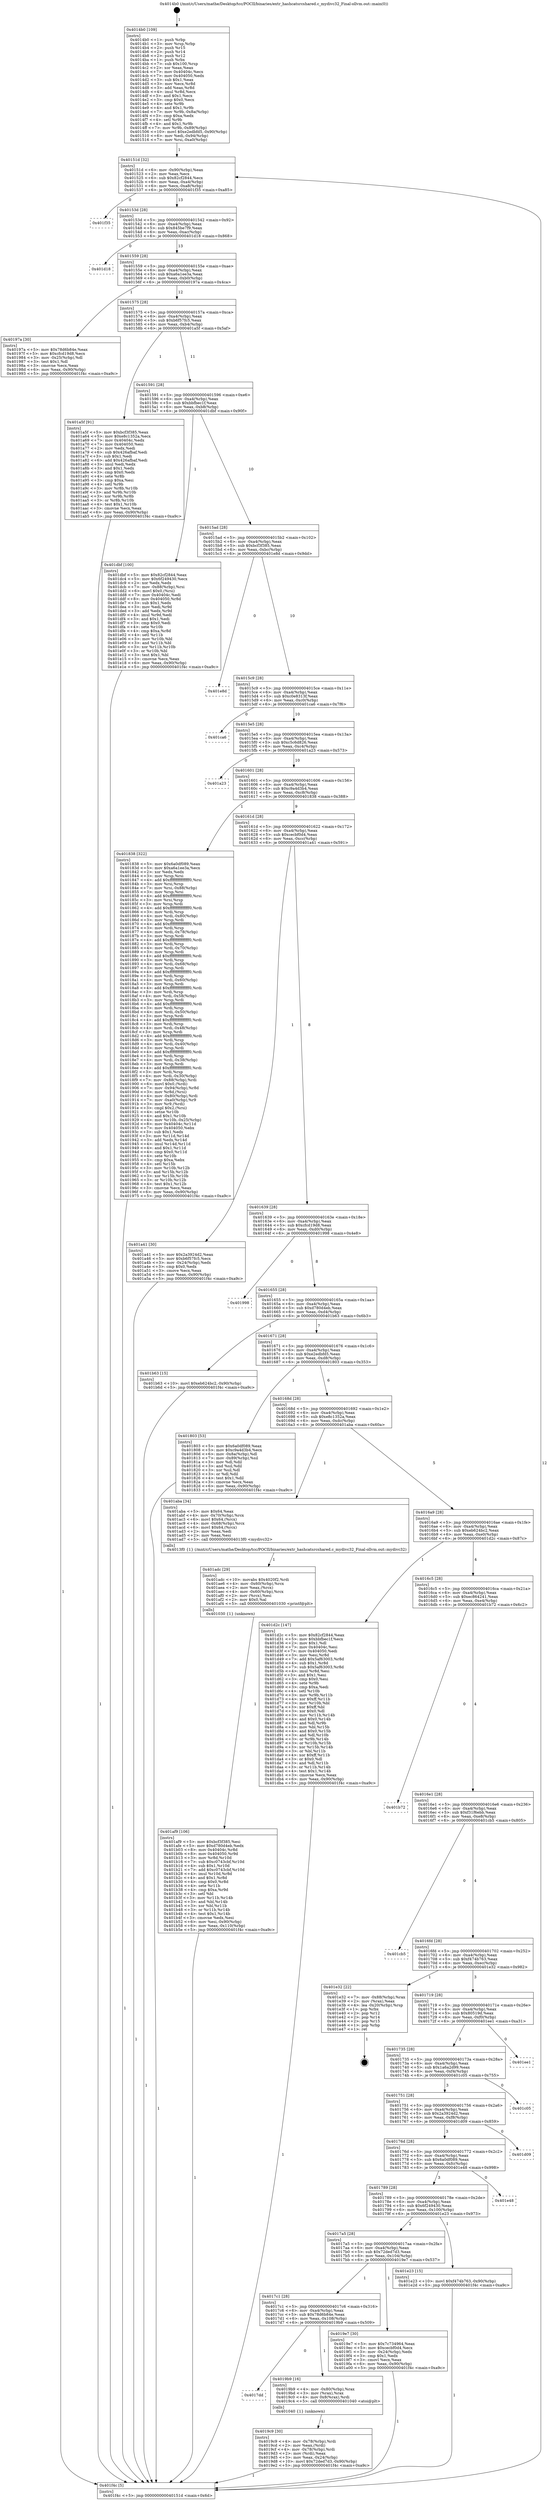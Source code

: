 digraph "0x4014b0" {
  label = "0x4014b0 (/mnt/c/Users/mathe/Desktop/tcc/POCII/binaries/extr_hashcatsrcshared.c_mydivc32_Final-ollvm.out::main(0))"
  labelloc = "t"
  node[shape=record]

  Entry [label="",width=0.3,height=0.3,shape=circle,fillcolor=black,style=filled]
  "0x40151d" [label="{
     0x40151d [32]\l
     | [instrs]\l
     &nbsp;&nbsp;0x40151d \<+6\>: mov -0x90(%rbp),%eax\l
     &nbsp;&nbsp;0x401523 \<+2\>: mov %eax,%ecx\l
     &nbsp;&nbsp;0x401525 \<+6\>: sub $0x82cf2844,%ecx\l
     &nbsp;&nbsp;0x40152b \<+6\>: mov %eax,-0xa4(%rbp)\l
     &nbsp;&nbsp;0x401531 \<+6\>: mov %ecx,-0xa8(%rbp)\l
     &nbsp;&nbsp;0x401537 \<+6\>: je 0000000000401f35 \<main+0xa85\>\l
  }"]
  "0x401f35" [label="{
     0x401f35\l
  }", style=dashed]
  "0x40153d" [label="{
     0x40153d [28]\l
     | [instrs]\l
     &nbsp;&nbsp;0x40153d \<+5\>: jmp 0000000000401542 \<main+0x92\>\l
     &nbsp;&nbsp;0x401542 \<+6\>: mov -0xa4(%rbp),%eax\l
     &nbsp;&nbsp;0x401548 \<+5\>: sub $0x845be7f9,%eax\l
     &nbsp;&nbsp;0x40154d \<+6\>: mov %eax,-0xac(%rbp)\l
     &nbsp;&nbsp;0x401553 \<+6\>: je 0000000000401d18 \<main+0x868\>\l
  }"]
  Exit [label="",width=0.3,height=0.3,shape=circle,fillcolor=black,style=filled,peripheries=2]
  "0x401d18" [label="{
     0x401d18\l
  }", style=dashed]
  "0x401559" [label="{
     0x401559 [28]\l
     | [instrs]\l
     &nbsp;&nbsp;0x401559 \<+5\>: jmp 000000000040155e \<main+0xae\>\l
     &nbsp;&nbsp;0x40155e \<+6\>: mov -0xa4(%rbp),%eax\l
     &nbsp;&nbsp;0x401564 \<+5\>: sub $0xa6a1ee3a,%eax\l
     &nbsp;&nbsp;0x401569 \<+6\>: mov %eax,-0xb0(%rbp)\l
     &nbsp;&nbsp;0x40156f \<+6\>: je 000000000040197a \<main+0x4ca\>\l
  }"]
  "0x401af9" [label="{
     0x401af9 [106]\l
     | [instrs]\l
     &nbsp;&nbsp;0x401af9 \<+5\>: mov $0xbcf3f385,%esi\l
     &nbsp;&nbsp;0x401afe \<+5\>: mov $0xd780d4eb,%edx\l
     &nbsp;&nbsp;0x401b03 \<+8\>: mov 0x40404c,%r8d\l
     &nbsp;&nbsp;0x401b0b \<+8\>: mov 0x404050,%r9d\l
     &nbsp;&nbsp;0x401b13 \<+3\>: mov %r8d,%r10d\l
     &nbsp;&nbsp;0x401b16 \<+7\>: sub $0xc0743cbf,%r10d\l
     &nbsp;&nbsp;0x401b1d \<+4\>: sub $0x1,%r10d\l
     &nbsp;&nbsp;0x401b21 \<+7\>: add $0xc0743cbf,%r10d\l
     &nbsp;&nbsp;0x401b28 \<+4\>: imul %r10d,%r8d\l
     &nbsp;&nbsp;0x401b2c \<+4\>: and $0x1,%r8d\l
     &nbsp;&nbsp;0x401b30 \<+4\>: cmp $0x0,%r8d\l
     &nbsp;&nbsp;0x401b34 \<+4\>: sete %r11b\l
     &nbsp;&nbsp;0x401b38 \<+4\>: cmp $0xa,%r9d\l
     &nbsp;&nbsp;0x401b3c \<+3\>: setl %bl\l
     &nbsp;&nbsp;0x401b3f \<+3\>: mov %r11b,%r14b\l
     &nbsp;&nbsp;0x401b42 \<+3\>: and %bl,%r14b\l
     &nbsp;&nbsp;0x401b45 \<+3\>: xor %bl,%r11b\l
     &nbsp;&nbsp;0x401b48 \<+3\>: or %r11b,%r14b\l
     &nbsp;&nbsp;0x401b4b \<+4\>: test $0x1,%r14b\l
     &nbsp;&nbsp;0x401b4f \<+3\>: cmovne %edx,%esi\l
     &nbsp;&nbsp;0x401b52 \<+6\>: mov %esi,-0x90(%rbp)\l
     &nbsp;&nbsp;0x401b58 \<+6\>: mov %eax,-0x110(%rbp)\l
     &nbsp;&nbsp;0x401b5e \<+5\>: jmp 0000000000401f4c \<main+0xa9c\>\l
  }"]
  "0x40197a" [label="{
     0x40197a [30]\l
     | [instrs]\l
     &nbsp;&nbsp;0x40197a \<+5\>: mov $0x78d6b84e,%eax\l
     &nbsp;&nbsp;0x40197f \<+5\>: mov $0xcfcd19d8,%ecx\l
     &nbsp;&nbsp;0x401984 \<+3\>: mov -0x25(%rbp),%dl\l
     &nbsp;&nbsp;0x401987 \<+3\>: test $0x1,%dl\l
     &nbsp;&nbsp;0x40198a \<+3\>: cmovne %ecx,%eax\l
     &nbsp;&nbsp;0x40198d \<+6\>: mov %eax,-0x90(%rbp)\l
     &nbsp;&nbsp;0x401993 \<+5\>: jmp 0000000000401f4c \<main+0xa9c\>\l
  }"]
  "0x401575" [label="{
     0x401575 [28]\l
     | [instrs]\l
     &nbsp;&nbsp;0x401575 \<+5\>: jmp 000000000040157a \<main+0xca\>\l
     &nbsp;&nbsp;0x40157a \<+6\>: mov -0xa4(%rbp),%eax\l
     &nbsp;&nbsp;0x401580 \<+5\>: sub $0xb6f57fc5,%eax\l
     &nbsp;&nbsp;0x401585 \<+6\>: mov %eax,-0xb4(%rbp)\l
     &nbsp;&nbsp;0x40158b \<+6\>: je 0000000000401a5f \<main+0x5af\>\l
  }"]
  "0x401adc" [label="{
     0x401adc [29]\l
     | [instrs]\l
     &nbsp;&nbsp;0x401adc \<+10\>: movabs $0x4020f2,%rdi\l
     &nbsp;&nbsp;0x401ae6 \<+4\>: mov -0x60(%rbp),%rcx\l
     &nbsp;&nbsp;0x401aea \<+2\>: mov %eax,(%rcx)\l
     &nbsp;&nbsp;0x401aec \<+4\>: mov -0x60(%rbp),%rcx\l
     &nbsp;&nbsp;0x401af0 \<+2\>: mov (%rcx),%esi\l
     &nbsp;&nbsp;0x401af2 \<+2\>: mov $0x0,%al\l
     &nbsp;&nbsp;0x401af4 \<+5\>: call 0000000000401030 \<printf@plt\>\l
     | [calls]\l
     &nbsp;&nbsp;0x401030 \{1\} (unknown)\l
  }"]
  "0x401a5f" [label="{
     0x401a5f [91]\l
     | [instrs]\l
     &nbsp;&nbsp;0x401a5f \<+5\>: mov $0xbcf3f385,%eax\l
     &nbsp;&nbsp;0x401a64 \<+5\>: mov $0xe8c1352a,%ecx\l
     &nbsp;&nbsp;0x401a69 \<+7\>: mov 0x40404c,%edx\l
     &nbsp;&nbsp;0x401a70 \<+7\>: mov 0x404050,%esi\l
     &nbsp;&nbsp;0x401a77 \<+2\>: mov %edx,%edi\l
     &nbsp;&nbsp;0x401a79 \<+6\>: sub $0x426afbaf,%edi\l
     &nbsp;&nbsp;0x401a7f \<+3\>: sub $0x1,%edi\l
     &nbsp;&nbsp;0x401a82 \<+6\>: add $0x426afbaf,%edi\l
     &nbsp;&nbsp;0x401a88 \<+3\>: imul %edi,%edx\l
     &nbsp;&nbsp;0x401a8b \<+3\>: and $0x1,%edx\l
     &nbsp;&nbsp;0x401a8e \<+3\>: cmp $0x0,%edx\l
     &nbsp;&nbsp;0x401a91 \<+4\>: sete %r8b\l
     &nbsp;&nbsp;0x401a95 \<+3\>: cmp $0xa,%esi\l
     &nbsp;&nbsp;0x401a98 \<+4\>: setl %r9b\l
     &nbsp;&nbsp;0x401a9c \<+3\>: mov %r8b,%r10b\l
     &nbsp;&nbsp;0x401a9f \<+3\>: and %r9b,%r10b\l
     &nbsp;&nbsp;0x401aa2 \<+3\>: xor %r9b,%r8b\l
     &nbsp;&nbsp;0x401aa5 \<+3\>: or %r8b,%r10b\l
     &nbsp;&nbsp;0x401aa8 \<+4\>: test $0x1,%r10b\l
     &nbsp;&nbsp;0x401aac \<+3\>: cmovne %ecx,%eax\l
     &nbsp;&nbsp;0x401aaf \<+6\>: mov %eax,-0x90(%rbp)\l
     &nbsp;&nbsp;0x401ab5 \<+5\>: jmp 0000000000401f4c \<main+0xa9c\>\l
  }"]
  "0x401591" [label="{
     0x401591 [28]\l
     | [instrs]\l
     &nbsp;&nbsp;0x401591 \<+5\>: jmp 0000000000401596 \<main+0xe6\>\l
     &nbsp;&nbsp;0x401596 \<+6\>: mov -0xa4(%rbp),%eax\l
     &nbsp;&nbsp;0x40159c \<+5\>: sub $0xbbfbec1f,%eax\l
     &nbsp;&nbsp;0x4015a1 \<+6\>: mov %eax,-0xb8(%rbp)\l
     &nbsp;&nbsp;0x4015a7 \<+6\>: je 0000000000401dbf \<main+0x90f\>\l
  }"]
  "0x4019c9" [label="{
     0x4019c9 [30]\l
     | [instrs]\l
     &nbsp;&nbsp;0x4019c9 \<+4\>: mov -0x78(%rbp),%rdi\l
     &nbsp;&nbsp;0x4019cd \<+2\>: mov %eax,(%rdi)\l
     &nbsp;&nbsp;0x4019cf \<+4\>: mov -0x78(%rbp),%rdi\l
     &nbsp;&nbsp;0x4019d3 \<+2\>: mov (%rdi),%eax\l
     &nbsp;&nbsp;0x4019d5 \<+3\>: mov %eax,-0x24(%rbp)\l
     &nbsp;&nbsp;0x4019d8 \<+10\>: movl $0x72ded7d3,-0x90(%rbp)\l
     &nbsp;&nbsp;0x4019e2 \<+5\>: jmp 0000000000401f4c \<main+0xa9c\>\l
  }"]
  "0x401dbf" [label="{
     0x401dbf [100]\l
     | [instrs]\l
     &nbsp;&nbsp;0x401dbf \<+5\>: mov $0x82cf2844,%eax\l
     &nbsp;&nbsp;0x401dc4 \<+5\>: mov $0x6f249430,%ecx\l
     &nbsp;&nbsp;0x401dc9 \<+2\>: xor %edx,%edx\l
     &nbsp;&nbsp;0x401dcb \<+7\>: mov -0x88(%rbp),%rsi\l
     &nbsp;&nbsp;0x401dd2 \<+6\>: movl $0x0,(%rsi)\l
     &nbsp;&nbsp;0x401dd8 \<+7\>: mov 0x40404c,%edi\l
     &nbsp;&nbsp;0x401ddf \<+8\>: mov 0x404050,%r8d\l
     &nbsp;&nbsp;0x401de7 \<+3\>: sub $0x1,%edx\l
     &nbsp;&nbsp;0x401dea \<+3\>: mov %edi,%r9d\l
     &nbsp;&nbsp;0x401ded \<+3\>: add %edx,%r9d\l
     &nbsp;&nbsp;0x401df0 \<+4\>: imul %r9d,%edi\l
     &nbsp;&nbsp;0x401df4 \<+3\>: and $0x1,%edi\l
     &nbsp;&nbsp;0x401df7 \<+3\>: cmp $0x0,%edi\l
     &nbsp;&nbsp;0x401dfa \<+4\>: sete %r10b\l
     &nbsp;&nbsp;0x401dfe \<+4\>: cmp $0xa,%r8d\l
     &nbsp;&nbsp;0x401e02 \<+4\>: setl %r11b\l
     &nbsp;&nbsp;0x401e06 \<+3\>: mov %r10b,%bl\l
     &nbsp;&nbsp;0x401e09 \<+3\>: and %r11b,%bl\l
     &nbsp;&nbsp;0x401e0c \<+3\>: xor %r11b,%r10b\l
     &nbsp;&nbsp;0x401e0f \<+3\>: or %r10b,%bl\l
     &nbsp;&nbsp;0x401e12 \<+3\>: test $0x1,%bl\l
     &nbsp;&nbsp;0x401e15 \<+3\>: cmovne %ecx,%eax\l
     &nbsp;&nbsp;0x401e18 \<+6\>: mov %eax,-0x90(%rbp)\l
     &nbsp;&nbsp;0x401e1e \<+5\>: jmp 0000000000401f4c \<main+0xa9c\>\l
  }"]
  "0x4015ad" [label="{
     0x4015ad [28]\l
     | [instrs]\l
     &nbsp;&nbsp;0x4015ad \<+5\>: jmp 00000000004015b2 \<main+0x102\>\l
     &nbsp;&nbsp;0x4015b2 \<+6\>: mov -0xa4(%rbp),%eax\l
     &nbsp;&nbsp;0x4015b8 \<+5\>: sub $0xbcf3f385,%eax\l
     &nbsp;&nbsp;0x4015bd \<+6\>: mov %eax,-0xbc(%rbp)\l
     &nbsp;&nbsp;0x4015c3 \<+6\>: je 0000000000401e8d \<main+0x9dd\>\l
  }"]
  "0x4017dd" [label="{
     0x4017dd\l
  }", style=dashed]
  "0x401e8d" [label="{
     0x401e8d\l
  }", style=dashed]
  "0x4015c9" [label="{
     0x4015c9 [28]\l
     | [instrs]\l
     &nbsp;&nbsp;0x4015c9 \<+5\>: jmp 00000000004015ce \<main+0x11e\>\l
     &nbsp;&nbsp;0x4015ce \<+6\>: mov -0xa4(%rbp),%eax\l
     &nbsp;&nbsp;0x4015d4 \<+5\>: sub $0xc0e8313f,%eax\l
     &nbsp;&nbsp;0x4015d9 \<+6\>: mov %eax,-0xc0(%rbp)\l
     &nbsp;&nbsp;0x4015df \<+6\>: je 0000000000401ca6 \<main+0x7f6\>\l
  }"]
  "0x4019b9" [label="{
     0x4019b9 [16]\l
     | [instrs]\l
     &nbsp;&nbsp;0x4019b9 \<+4\>: mov -0x80(%rbp),%rax\l
     &nbsp;&nbsp;0x4019bd \<+3\>: mov (%rax),%rax\l
     &nbsp;&nbsp;0x4019c0 \<+4\>: mov 0x8(%rax),%rdi\l
     &nbsp;&nbsp;0x4019c4 \<+5\>: call 0000000000401040 \<atoi@plt\>\l
     | [calls]\l
     &nbsp;&nbsp;0x401040 \{1\} (unknown)\l
  }"]
  "0x401ca6" [label="{
     0x401ca6\l
  }", style=dashed]
  "0x4015e5" [label="{
     0x4015e5 [28]\l
     | [instrs]\l
     &nbsp;&nbsp;0x4015e5 \<+5\>: jmp 00000000004015ea \<main+0x13a\>\l
     &nbsp;&nbsp;0x4015ea \<+6\>: mov -0xa4(%rbp),%eax\l
     &nbsp;&nbsp;0x4015f0 \<+5\>: sub $0xc5c6d826,%eax\l
     &nbsp;&nbsp;0x4015f5 \<+6\>: mov %eax,-0xc4(%rbp)\l
     &nbsp;&nbsp;0x4015fb \<+6\>: je 0000000000401a23 \<main+0x573\>\l
  }"]
  "0x4017c1" [label="{
     0x4017c1 [28]\l
     | [instrs]\l
     &nbsp;&nbsp;0x4017c1 \<+5\>: jmp 00000000004017c6 \<main+0x316\>\l
     &nbsp;&nbsp;0x4017c6 \<+6\>: mov -0xa4(%rbp),%eax\l
     &nbsp;&nbsp;0x4017cc \<+5\>: sub $0x78d6b84e,%eax\l
     &nbsp;&nbsp;0x4017d1 \<+6\>: mov %eax,-0x108(%rbp)\l
     &nbsp;&nbsp;0x4017d7 \<+6\>: je 00000000004019b9 \<main+0x509\>\l
  }"]
  "0x401a23" [label="{
     0x401a23\l
  }", style=dashed]
  "0x401601" [label="{
     0x401601 [28]\l
     | [instrs]\l
     &nbsp;&nbsp;0x401601 \<+5\>: jmp 0000000000401606 \<main+0x156\>\l
     &nbsp;&nbsp;0x401606 \<+6\>: mov -0xa4(%rbp),%eax\l
     &nbsp;&nbsp;0x40160c \<+5\>: sub $0xc9a4d3b4,%eax\l
     &nbsp;&nbsp;0x401611 \<+6\>: mov %eax,-0xc8(%rbp)\l
     &nbsp;&nbsp;0x401617 \<+6\>: je 0000000000401838 \<main+0x388\>\l
  }"]
  "0x4019e7" [label="{
     0x4019e7 [30]\l
     | [instrs]\l
     &nbsp;&nbsp;0x4019e7 \<+5\>: mov $0x7c734964,%eax\l
     &nbsp;&nbsp;0x4019ec \<+5\>: mov $0xcecbf0d4,%ecx\l
     &nbsp;&nbsp;0x4019f1 \<+3\>: mov -0x24(%rbp),%edx\l
     &nbsp;&nbsp;0x4019f4 \<+3\>: cmp $0x1,%edx\l
     &nbsp;&nbsp;0x4019f7 \<+3\>: cmovl %ecx,%eax\l
     &nbsp;&nbsp;0x4019fa \<+6\>: mov %eax,-0x90(%rbp)\l
     &nbsp;&nbsp;0x401a00 \<+5\>: jmp 0000000000401f4c \<main+0xa9c\>\l
  }"]
  "0x401838" [label="{
     0x401838 [322]\l
     | [instrs]\l
     &nbsp;&nbsp;0x401838 \<+5\>: mov $0x6a0df089,%eax\l
     &nbsp;&nbsp;0x40183d \<+5\>: mov $0xa6a1ee3a,%ecx\l
     &nbsp;&nbsp;0x401842 \<+2\>: xor %edx,%edx\l
     &nbsp;&nbsp;0x401844 \<+3\>: mov %rsp,%rsi\l
     &nbsp;&nbsp;0x401847 \<+4\>: add $0xfffffffffffffff0,%rsi\l
     &nbsp;&nbsp;0x40184b \<+3\>: mov %rsi,%rsp\l
     &nbsp;&nbsp;0x40184e \<+7\>: mov %rsi,-0x88(%rbp)\l
     &nbsp;&nbsp;0x401855 \<+3\>: mov %rsp,%rsi\l
     &nbsp;&nbsp;0x401858 \<+4\>: add $0xfffffffffffffff0,%rsi\l
     &nbsp;&nbsp;0x40185c \<+3\>: mov %rsi,%rsp\l
     &nbsp;&nbsp;0x40185f \<+3\>: mov %rsp,%rdi\l
     &nbsp;&nbsp;0x401862 \<+4\>: add $0xfffffffffffffff0,%rdi\l
     &nbsp;&nbsp;0x401866 \<+3\>: mov %rdi,%rsp\l
     &nbsp;&nbsp;0x401869 \<+4\>: mov %rdi,-0x80(%rbp)\l
     &nbsp;&nbsp;0x40186d \<+3\>: mov %rsp,%rdi\l
     &nbsp;&nbsp;0x401870 \<+4\>: add $0xfffffffffffffff0,%rdi\l
     &nbsp;&nbsp;0x401874 \<+3\>: mov %rdi,%rsp\l
     &nbsp;&nbsp;0x401877 \<+4\>: mov %rdi,-0x78(%rbp)\l
     &nbsp;&nbsp;0x40187b \<+3\>: mov %rsp,%rdi\l
     &nbsp;&nbsp;0x40187e \<+4\>: add $0xfffffffffffffff0,%rdi\l
     &nbsp;&nbsp;0x401882 \<+3\>: mov %rdi,%rsp\l
     &nbsp;&nbsp;0x401885 \<+4\>: mov %rdi,-0x70(%rbp)\l
     &nbsp;&nbsp;0x401889 \<+3\>: mov %rsp,%rdi\l
     &nbsp;&nbsp;0x40188c \<+4\>: add $0xfffffffffffffff0,%rdi\l
     &nbsp;&nbsp;0x401890 \<+3\>: mov %rdi,%rsp\l
     &nbsp;&nbsp;0x401893 \<+4\>: mov %rdi,-0x68(%rbp)\l
     &nbsp;&nbsp;0x401897 \<+3\>: mov %rsp,%rdi\l
     &nbsp;&nbsp;0x40189a \<+4\>: add $0xfffffffffffffff0,%rdi\l
     &nbsp;&nbsp;0x40189e \<+3\>: mov %rdi,%rsp\l
     &nbsp;&nbsp;0x4018a1 \<+4\>: mov %rdi,-0x60(%rbp)\l
     &nbsp;&nbsp;0x4018a5 \<+3\>: mov %rsp,%rdi\l
     &nbsp;&nbsp;0x4018a8 \<+4\>: add $0xfffffffffffffff0,%rdi\l
     &nbsp;&nbsp;0x4018ac \<+3\>: mov %rdi,%rsp\l
     &nbsp;&nbsp;0x4018af \<+4\>: mov %rdi,-0x58(%rbp)\l
     &nbsp;&nbsp;0x4018b3 \<+3\>: mov %rsp,%rdi\l
     &nbsp;&nbsp;0x4018b6 \<+4\>: add $0xfffffffffffffff0,%rdi\l
     &nbsp;&nbsp;0x4018ba \<+3\>: mov %rdi,%rsp\l
     &nbsp;&nbsp;0x4018bd \<+4\>: mov %rdi,-0x50(%rbp)\l
     &nbsp;&nbsp;0x4018c1 \<+3\>: mov %rsp,%rdi\l
     &nbsp;&nbsp;0x4018c4 \<+4\>: add $0xfffffffffffffff0,%rdi\l
     &nbsp;&nbsp;0x4018c8 \<+3\>: mov %rdi,%rsp\l
     &nbsp;&nbsp;0x4018cb \<+4\>: mov %rdi,-0x48(%rbp)\l
     &nbsp;&nbsp;0x4018cf \<+3\>: mov %rsp,%rdi\l
     &nbsp;&nbsp;0x4018d2 \<+4\>: add $0xfffffffffffffff0,%rdi\l
     &nbsp;&nbsp;0x4018d6 \<+3\>: mov %rdi,%rsp\l
     &nbsp;&nbsp;0x4018d9 \<+4\>: mov %rdi,-0x40(%rbp)\l
     &nbsp;&nbsp;0x4018dd \<+3\>: mov %rsp,%rdi\l
     &nbsp;&nbsp;0x4018e0 \<+4\>: add $0xfffffffffffffff0,%rdi\l
     &nbsp;&nbsp;0x4018e4 \<+3\>: mov %rdi,%rsp\l
     &nbsp;&nbsp;0x4018e7 \<+4\>: mov %rdi,-0x38(%rbp)\l
     &nbsp;&nbsp;0x4018eb \<+3\>: mov %rsp,%rdi\l
     &nbsp;&nbsp;0x4018ee \<+4\>: add $0xfffffffffffffff0,%rdi\l
     &nbsp;&nbsp;0x4018f2 \<+3\>: mov %rdi,%rsp\l
     &nbsp;&nbsp;0x4018f5 \<+4\>: mov %rdi,-0x30(%rbp)\l
     &nbsp;&nbsp;0x4018f9 \<+7\>: mov -0x88(%rbp),%rdi\l
     &nbsp;&nbsp;0x401900 \<+6\>: movl $0x0,(%rdi)\l
     &nbsp;&nbsp;0x401906 \<+7\>: mov -0x94(%rbp),%r8d\l
     &nbsp;&nbsp;0x40190d \<+3\>: mov %r8d,(%rsi)\l
     &nbsp;&nbsp;0x401910 \<+4\>: mov -0x80(%rbp),%rdi\l
     &nbsp;&nbsp;0x401914 \<+7\>: mov -0xa0(%rbp),%r9\l
     &nbsp;&nbsp;0x40191b \<+3\>: mov %r9,(%rdi)\l
     &nbsp;&nbsp;0x40191e \<+3\>: cmpl $0x2,(%rsi)\l
     &nbsp;&nbsp;0x401921 \<+4\>: setne %r10b\l
     &nbsp;&nbsp;0x401925 \<+4\>: and $0x1,%r10b\l
     &nbsp;&nbsp;0x401929 \<+4\>: mov %r10b,-0x25(%rbp)\l
     &nbsp;&nbsp;0x40192d \<+8\>: mov 0x40404c,%r11d\l
     &nbsp;&nbsp;0x401935 \<+7\>: mov 0x404050,%ebx\l
     &nbsp;&nbsp;0x40193c \<+3\>: sub $0x1,%edx\l
     &nbsp;&nbsp;0x40193f \<+3\>: mov %r11d,%r14d\l
     &nbsp;&nbsp;0x401942 \<+3\>: add %edx,%r14d\l
     &nbsp;&nbsp;0x401945 \<+4\>: imul %r14d,%r11d\l
     &nbsp;&nbsp;0x401949 \<+4\>: and $0x1,%r11d\l
     &nbsp;&nbsp;0x40194d \<+4\>: cmp $0x0,%r11d\l
     &nbsp;&nbsp;0x401951 \<+4\>: sete %r10b\l
     &nbsp;&nbsp;0x401955 \<+3\>: cmp $0xa,%ebx\l
     &nbsp;&nbsp;0x401958 \<+4\>: setl %r15b\l
     &nbsp;&nbsp;0x40195c \<+3\>: mov %r10b,%r12b\l
     &nbsp;&nbsp;0x40195f \<+3\>: and %r15b,%r12b\l
     &nbsp;&nbsp;0x401962 \<+3\>: xor %r15b,%r10b\l
     &nbsp;&nbsp;0x401965 \<+3\>: or %r10b,%r12b\l
     &nbsp;&nbsp;0x401968 \<+4\>: test $0x1,%r12b\l
     &nbsp;&nbsp;0x40196c \<+3\>: cmovne %ecx,%eax\l
     &nbsp;&nbsp;0x40196f \<+6\>: mov %eax,-0x90(%rbp)\l
     &nbsp;&nbsp;0x401975 \<+5\>: jmp 0000000000401f4c \<main+0xa9c\>\l
  }"]
  "0x40161d" [label="{
     0x40161d [28]\l
     | [instrs]\l
     &nbsp;&nbsp;0x40161d \<+5\>: jmp 0000000000401622 \<main+0x172\>\l
     &nbsp;&nbsp;0x401622 \<+6\>: mov -0xa4(%rbp),%eax\l
     &nbsp;&nbsp;0x401628 \<+5\>: sub $0xcecbf0d4,%eax\l
     &nbsp;&nbsp;0x40162d \<+6\>: mov %eax,-0xcc(%rbp)\l
     &nbsp;&nbsp;0x401633 \<+6\>: je 0000000000401a41 \<main+0x591\>\l
  }"]
  "0x4017a5" [label="{
     0x4017a5 [28]\l
     | [instrs]\l
     &nbsp;&nbsp;0x4017a5 \<+5\>: jmp 00000000004017aa \<main+0x2fa\>\l
     &nbsp;&nbsp;0x4017aa \<+6\>: mov -0xa4(%rbp),%eax\l
     &nbsp;&nbsp;0x4017b0 \<+5\>: sub $0x72ded7d3,%eax\l
     &nbsp;&nbsp;0x4017b5 \<+6\>: mov %eax,-0x104(%rbp)\l
     &nbsp;&nbsp;0x4017bb \<+6\>: je 00000000004019e7 \<main+0x537\>\l
  }"]
  "0x401a41" [label="{
     0x401a41 [30]\l
     | [instrs]\l
     &nbsp;&nbsp;0x401a41 \<+5\>: mov $0x2a3924d2,%eax\l
     &nbsp;&nbsp;0x401a46 \<+5\>: mov $0xb6f57fc5,%ecx\l
     &nbsp;&nbsp;0x401a4b \<+3\>: mov -0x24(%rbp),%edx\l
     &nbsp;&nbsp;0x401a4e \<+3\>: cmp $0x0,%edx\l
     &nbsp;&nbsp;0x401a51 \<+3\>: cmove %ecx,%eax\l
     &nbsp;&nbsp;0x401a54 \<+6\>: mov %eax,-0x90(%rbp)\l
     &nbsp;&nbsp;0x401a5a \<+5\>: jmp 0000000000401f4c \<main+0xa9c\>\l
  }"]
  "0x401639" [label="{
     0x401639 [28]\l
     | [instrs]\l
     &nbsp;&nbsp;0x401639 \<+5\>: jmp 000000000040163e \<main+0x18e\>\l
     &nbsp;&nbsp;0x40163e \<+6\>: mov -0xa4(%rbp),%eax\l
     &nbsp;&nbsp;0x401644 \<+5\>: sub $0xcfcd19d8,%eax\l
     &nbsp;&nbsp;0x401649 \<+6\>: mov %eax,-0xd0(%rbp)\l
     &nbsp;&nbsp;0x40164f \<+6\>: je 0000000000401998 \<main+0x4e8\>\l
  }"]
  "0x401e23" [label="{
     0x401e23 [15]\l
     | [instrs]\l
     &nbsp;&nbsp;0x401e23 \<+10\>: movl $0xf474b763,-0x90(%rbp)\l
     &nbsp;&nbsp;0x401e2d \<+5\>: jmp 0000000000401f4c \<main+0xa9c\>\l
  }"]
  "0x401998" [label="{
     0x401998\l
  }", style=dashed]
  "0x401655" [label="{
     0x401655 [28]\l
     | [instrs]\l
     &nbsp;&nbsp;0x401655 \<+5\>: jmp 000000000040165a \<main+0x1aa\>\l
     &nbsp;&nbsp;0x40165a \<+6\>: mov -0xa4(%rbp),%eax\l
     &nbsp;&nbsp;0x401660 \<+5\>: sub $0xd780d4eb,%eax\l
     &nbsp;&nbsp;0x401665 \<+6\>: mov %eax,-0xd4(%rbp)\l
     &nbsp;&nbsp;0x40166b \<+6\>: je 0000000000401b63 \<main+0x6b3\>\l
  }"]
  "0x401789" [label="{
     0x401789 [28]\l
     | [instrs]\l
     &nbsp;&nbsp;0x401789 \<+5\>: jmp 000000000040178e \<main+0x2de\>\l
     &nbsp;&nbsp;0x40178e \<+6\>: mov -0xa4(%rbp),%eax\l
     &nbsp;&nbsp;0x401794 \<+5\>: sub $0x6f249430,%eax\l
     &nbsp;&nbsp;0x401799 \<+6\>: mov %eax,-0x100(%rbp)\l
     &nbsp;&nbsp;0x40179f \<+6\>: je 0000000000401e23 \<main+0x973\>\l
  }"]
  "0x401b63" [label="{
     0x401b63 [15]\l
     | [instrs]\l
     &nbsp;&nbsp;0x401b63 \<+10\>: movl $0xeb624bc2,-0x90(%rbp)\l
     &nbsp;&nbsp;0x401b6d \<+5\>: jmp 0000000000401f4c \<main+0xa9c\>\l
  }"]
  "0x401671" [label="{
     0x401671 [28]\l
     | [instrs]\l
     &nbsp;&nbsp;0x401671 \<+5\>: jmp 0000000000401676 \<main+0x1c6\>\l
     &nbsp;&nbsp;0x401676 \<+6\>: mov -0xa4(%rbp),%eax\l
     &nbsp;&nbsp;0x40167c \<+5\>: sub $0xe2edbfd5,%eax\l
     &nbsp;&nbsp;0x401681 \<+6\>: mov %eax,-0xd8(%rbp)\l
     &nbsp;&nbsp;0x401687 \<+6\>: je 0000000000401803 \<main+0x353\>\l
  }"]
  "0x401e48" [label="{
     0x401e48\l
  }", style=dashed]
  "0x401803" [label="{
     0x401803 [53]\l
     | [instrs]\l
     &nbsp;&nbsp;0x401803 \<+5\>: mov $0x6a0df089,%eax\l
     &nbsp;&nbsp;0x401808 \<+5\>: mov $0xc9a4d3b4,%ecx\l
     &nbsp;&nbsp;0x40180d \<+6\>: mov -0x8a(%rbp),%dl\l
     &nbsp;&nbsp;0x401813 \<+7\>: mov -0x89(%rbp),%sil\l
     &nbsp;&nbsp;0x40181a \<+3\>: mov %dl,%dil\l
     &nbsp;&nbsp;0x40181d \<+3\>: and %sil,%dil\l
     &nbsp;&nbsp;0x401820 \<+3\>: xor %sil,%dl\l
     &nbsp;&nbsp;0x401823 \<+3\>: or %dl,%dil\l
     &nbsp;&nbsp;0x401826 \<+4\>: test $0x1,%dil\l
     &nbsp;&nbsp;0x40182a \<+3\>: cmovne %ecx,%eax\l
     &nbsp;&nbsp;0x40182d \<+6\>: mov %eax,-0x90(%rbp)\l
     &nbsp;&nbsp;0x401833 \<+5\>: jmp 0000000000401f4c \<main+0xa9c\>\l
  }"]
  "0x40168d" [label="{
     0x40168d [28]\l
     | [instrs]\l
     &nbsp;&nbsp;0x40168d \<+5\>: jmp 0000000000401692 \<main+0x1e2\>\l
     &nbsp;&nbsp;0x401692 \<+6\>: mov -0xa4(%rbp),%eax\l
     &nbsp;&nbsp;0x401698 \<+5\>: sub $0xe8c1352a,%eax\l
     &nbsp;&nbsp;0x40169d \<+6\>: mov %eax,-0xdc(%rbp)\l
     &nbsp;&nbsp;0x4016a3 \<+6\>: je 0000000000401aba \<main+0x60a\>\l
  }"]
  "0x401f4c" [label="{
     0x401f4c [5]\l
     | [instrs]\l
     &nbsp;&nbsp;0x401f4c \<+5\>: jmp 000000000040151d \<main+0x6d\>\l
  }"]
  "0x4014b0" [label="{
     0x4014b0 [109]\l
     | [instrs]\l
     &nbsp;&nbsp;0x4014b0 \<+1\>: push %rbp\l
     &nbsp;&nbsp;0x4014b1 \<+3\>: mov %rsp,%rbp\l
     &nbsp;&nbsp;0x4014b4 \<+2\>: push %r15\l
     &nbsp;&nbsp;0x4014b6 \<+2\>: push %r14\l
     &nbsp;&nbsp;0x4014b8 \<+2\>: push %r12\l
     &nbsp;&nbsp;0x4014ba \<+1\>: push %rbx\l
     &nbsp;&nbsp;0x4014bb \<+7\>: sub $0x100,%rsp\l
     &nbsp;&nbsp;0x4014c2 \<+2\>: xor %eax,%eax\l
     &nbsp;&nbsp;0x4014c4 \<+7\>: mov 0x40404c,%ecx\l
     &nbsp;&nbsp;0x4014cb \<+7\>: mov 0x404050,%edx\l
     &nbsp;&nbsp;0x4014d2 \<+3\>: sub $0x1,%eax\l
     &nbsp;&nbsp;0x4014d5 \<+3\>: mov %ecx,%r8d\l
     &nbsp;&nbsp;0x4014d8 \<+3\>: add %eax,%r8d\l
     &nbsp;&nbsp;0x4014db \<+4\>: imul %r8d,%ecx\l
     &nbsp;&nbsp;0x4014df \<+3\>: and $0x1,%ecx\l
     &nbsp;&nbsp;0x4014e2 \<+3\>: cmp $0x0,%ecx\l
     &nbsp;&nbsp;0x4014e5 \<+4\>: sete %r9b\l
     &nbsp;&nbsp;0x4014e9 \<+4\>: and $0x1,%r9b\l
     &nbsp;&nbsp;0x4014ed \<+7\>: mov %r9b,-0x8a(%rbp)\l
     &nbsp;&nbsp;0x4014f4 \<+3\>: cmp $0xa,%edx\l
     &nbsp;&nbsp;0x4014f7 \<+4\>: setl %r9b\l
     &nbsp;&nbsp;0x4014fb \<+4\>: and $0x1,%r9b\l
     &nbsp;&nbsp;0x4014ff \<+7\>: mov %r9b,-0x89(%rbp)\l
     &nbsp;&nbsp;0x401506 \<+10\>: movl $0xe2edbfd5,-0x90(%rbp)\l
     &nbsp;&nbsp;0x401510 \<+6\>: mov %edi,-0x94(%rbp)\l
     &nbsp;&nbsp;0x401516 \<+7\>: mov %rsi,-0xa0(%rbp)\l
  }"]
  "0x40176d" [label="{
     0x40176d [28]\l
     | [instrs]\l
     &nbsp;&nbsp;0x40176d \<+5\>: jmp 0000000000401772 \<main+0x2c2\>\l
     &nbsp;&nbsp;0x401772 \<+6\>: mov -0xa4(%rbp),%eax\l
     &nbsp;&nbsp;0x401778 \<+5\>: sub $0x6a0df089,%eax\l
     &nbsp;&nbsp;0x40177d \<+6\>: mov %eax,-0xfc(%rbp)\l
     &nbsp;&nbsp;0x401783 \<+6\>: je 0000000000401e48 \<main+0x998\>\l
  }"]
  "0x401d09" [label="{
     0x401d09\l
  }", style=dashed]
  "0x401aba" [label="{
     0x401aba [34]\l
     | [instrs]\l
     &nbsp;&nbsp;0x401aba \<+5\>: mov $0x64,%eax\l
     &nbsp;&nbsp;0x401abf \<+4\>: mov -0x70(%rbp),%rcx\l
     &nbsp;&nbsp;0x401ac3 \<+6\>: movl $0x64,(%rcx)\l
     &nbsp;&nbsp;0x401ac9 \<+4\>: mov -0x68(%rbp),%rcx\l
     &nbsp;&nbsp;0x401acd \<+6\>: movl $0x64,(%rcx)\l
     &nbsp;&nbsp;0x401ad3 \<+2\>: mov %eax,%edi\l
     &nbsp;&nbsp;0x401ad5 \<+2\>: mov %eax,%esi\l
     &nbsp;&nbsp;0x401ad7 \<+5\>: call 00000000004013f0 \<mydivc32\>\l
     | [calls]\l
     &nbsp;&nbsp;0x4013f0 \{1\} (/mnt/c/Users/mathe/Desktop/tcc/POCII/binaries/extr_hashcatsrcshared.c_mydivc32_Final-ollvm.out::mydivc32)\l
  }"]
  "0x4016a9" [label="{
     0x4016a9 [28]\l
     | [instrs]\l
     &nbsp;&nbsp;0x4016a9 \<+5\>: jmp 00000000004016ae \<main+0x1fe\>\l
     &nbsp;&nbsp;0x4016ae \<+6\>: mov -0xa4(%rbp),%eax\l
     &nbsp;&nbsp;0x4016b4 \<+5\>: sub $0xeb624bc2,%eax\l
     &nbsp;&nbsp;0x4016b9 \<+6\>: mov %eax,-0xe0(%rbp)\l
     &nbsp;&nbsp;0x4016bf \<+6\>: je 0000000000401d2c \<main+0x87c\>\l
  }"]
  "0x401751" [label="{
     0x401751 [28]\l
     | [instrs]\l
     &nbsp;&nbsp;0x401751 \<+5\>: jmp 0000000000401756 \<main+0x2a6\>\l
     &nbsp;&nbsp;0x401756 \<+6\>: mov -0xa4(%rbp),%eax\l
     &nbsp;&nbsp;0x40175c \<+5\>: sub $0x2a3924d2,%eax\l
     &nbsp;&nbsp;0x401761 \<+6\>: mov %eax,-0xf8(%rbp)\l
     &nbsp;&nbsp;0x401767 \<+6\>: je 0000000000401d09 \<main+0x859\>\l
  }"]
  "0x401d2c" [label="{
     0x401d2c [147]\l
     | [instrs]\l
     &nbsp;&nbsp;0x401d2c \<+5\>: mov $0x82cf2844,%eax\l
     &nbsp;&nbsp;0x401d31 \<+5\>: mov $0xbbfbec1f,%ecx\l
     &nbsp;&nbsp;0x401d36 \<+2\>: mov $0x1,%dl\l
     &nbsp;&nbsp;0x401d38 \<+7\>: mov 0x40404c,%esi\l
     &nbsp;&nbsp;0x401d3f \<+7\>: mov 0x404050,%edi\l
     &nbsp;&nbsp;0x401d46 \<+3\>: mov %esi,%r8d\l
     &nbsp;&nbsp;0x401d49 \<+7\>: add $0x5af63003,%r8d\l
     &nbsp;&nbsp;0x401d50 \<+4\>: sub $0x1,%r8d\l
     &nbsp;&nbsp;0x401d54 \<+7\>: sub $0x5af63003,%r8d\l
     &nbsp;&nbsp;0x401d5b \<+4\>: imul %r8d,%esi\l
     &nbsp;&nbsp;0x401d5f \<+3\>: and $0x1,%esi\l
     &nbsp;&nbsp;0x401d62 \<+3\>: cmp $0x0,%esi\l
     &nbsp;&nbsp;0x401d65 \<+4\>: sete %r9b\l
     &nbsp;&nbsp;0x401d69 \<+3\>: cmp $0xa,%edi\l
     &nbsp;&nbsp;0x401d6c \<+4\>: setl %r10b\l
     &nbsp;&nbsp;0x401d70 \<+3\>: mov %r9b,%r11b\l
     &nbsp;&nbsp;0x401d73 \<+4\>: xor $0xff,%r11b\l
     &nbsp;&nbsp;0x401d77 \<+3\>: mov %r10b,%bl\l
     &nbsp;&nbsp;0x401d7a \<+3\>: xor $0xff,%bl\l
     &nbsp;&nbsp;0x401d7d \<+3\>: xor $0x0,%dl\l
     &nbsp;&nbsp;0x401d80 \<+3\>: mov %r11b,%r14b\l
     &nbsp;&nbsp;0x401d83 \<+4\>: and $0x0,%r14b\l
     &nbsp;&nbsp;0x401d87 \<+3\>: and %dl,%r9b\l
     &nbsp;&nbsp;0x401d8a \<+3\>: mov %bl,%r15b\l
     &nbsp;&nbsp;0x401d8d \<+4\>: and $0x0,%r15b\l
     &nbsp;&nbsp;0x401d91 \<+3\>: and %dl,%r10b\l
     &nbsp;&nbsp;0x401d94 \<+3\>: or %r9b,%r14b\l
     &nbsp;&nbsp;0x401d97 \<+3\>: or %r10b,%r15b\l
     &nbsp;&nbsp;0x401d9a \<+3\>: xor %r15b,%r14b\l
     &nbsp;&nbsp;0x401d9d \<+3\>: or %bl,%r11b\l
     &nbsp;&nbsp;0x401da0 \<+4\>: xor $0xff,%r11b\l
     &nbsp;&nbsp;0x401da4 \<+3\>: or $0x0,%dl\l
     &nbsp;&nbsp;0x401da7 \<+3\>: and %dl,%r11b\l
     &nbsp;&nbsp;0x401daa \<+3\>: or %r11b,%r14b\l
     &nbsp;&nbsp;0x401dad \<+4\>: test $0x1,%r14b\l
     &nbsp;&nbsp;0x401db1 \<+3\>: cmovne %ecx,%eax\l
     &nbsp;&nbsp;0x401db4 \<+6\>: mov %eax,-0x90(%rbp)\l
     &nbsp;&nbsp;0x401dba \<+5\>: jmp 0000000000401f4c \<main+0xa9c\>\l
  }"]
  "0x4016c5" [label="{
     0x4016c5 [28]\l
     | [instrs]\l
     &nbsp;&nbsp;0x4016c5 \<+5\>: jmp 00000000004016ca \<main+0x21a\>\l
     &nbsp;&nbsp;0x4016ca \<+6\>: mov -0xa4(%rbp),%eax\l
     &nbsp;&nbsp;0x4016d0 \<+5\>: sub $0xec864241,%eax\l
     &nbsp;&nbsp;0x4016d5 \<+6\>: mov %eax,-0xe4(%rbp)\l
     &nbsp;&nbsp;0x4016db \<+6\>: je 0000000000401b72 \<main+0x6c2\>\l
  }"]
  "0x401c05" [label="{
     0x401c05\l
  }", style=dashed]
  "0x401b72" [label="{
     0x401b72\l
  }", style=dashed]
  "0x4016e1" [label="{
     0x4016e1 [28]\l
     | [instrs]\l
     &nbsp;&nbsp;0x4016e1 \<+5\>: jmp 00000000004016e6 \<main+0x236\>\l
     &nbsp;&nbsp;0x4016e6 \<+6\>: mov -0xa4(%rbp),%eax\l
     &nbsp;&nbsp;0x4016ec \<+5\>: sub $0xf31f6ebb,%eax\l
     &nbsp;&nbsp;0x4016f1 \<+6\>: mov %eax,-0xe8(%rbp)\l
     &nbsp;&nbsp;0x4016f7 \<+6\>: je 0000000000401cb5 \<main+0x805\>\l
  }"]
  "0x401735" [label="{
     0x401735 [28]\l
     | [instrs]\l
     &nbsp;&nbsp;0x401735 \<+5\>: jmp 000000000040173a \<main+0x28a\>\l
     &nbsp;&nbsp;0x40173a \<+6\>: mov -0xa4(%rbp),%eax\l
     &nbsp;&nbsp;0x401740 \<+5\>: sub $0x1a6a2d99,%eax\l
     &nbsp;&nbsp;0x401745 \<+6\>: mov %eax,-0xf4(%rbp)\l
     &nbsp;&nbsp;0x40174b \<+6\>: je 0000000000401c05 \<main+0x755\>\l
  }"]
  "0x401cb5" [label="{
     0x401cb5\l
  }", style=dashed]
  "0x4016fd" [label="{
     0x4016fd [28]\l
     | [instrs]\l
     &nbsp;&nbsp;0x4016fd \<+5\>: jmp 0000000000401702 \<main+0x252\>\l
     &nbsp;&nbsp;0x401702 \<+6\>: mov -0xa4(%rbp),%eax\l
     &nbsp;&nbsp;0x401708 \<+5\>: sub $0xf474b763,%eax\l
     &nbsp;&nbsp;0x40170d \<+6\>: mov %eax,-0xec(%rbp)\l
     &nbsp;&nbsp;0x401713 \<+6\>: je 0000000000401e32 \<main+0x982\>\l
  }"]
  "0x401ee1" [label="{
     0x401ee1\l
  }", style=dashed]
  "0x401e32" [label="{
     0x401e32 [22]\l
     | [instrs]\l
     &nbsp;&nbsp;0x401e32 \<+7\>: mov -0x88(%rbp),%rax\l
     &nbsp;&nbsp;0x401e39 \<+2\>: mov (%rax),%eax\l
     &nbsp;&nbsp;0x401e3b \<+4\>: lea -0x20(%rbp),%rsp\l
     &nbsp;&nbsp;0x401e3f \<+1\>: pop %rbx\l
     &nbsp;&nbsp;0x401e40 \<+2\>: pop %r12\l
     &nbsp;&nbsp;0x401e42 \<+2\>: pop %r14\l
     &nbsp;&nbsp;0x401e44 \<+2\>: pop %r15\l
     &nbsp;&nbsp;0x401e46 \<+1\>: pop %rbp\l
     &nbsp;&nbsp;0x401e47 \<+1\>: ret\l
  }"]
  "0x401719" [label="{
     0x401719 [28]\l
     | [instrs]\l
     &nbsp;&nbsp;0x401719 \<+5\>: jmp 000000000040171e \<main+0x26e\>\l
     &nbsp;&nbsp;0x40171e \<+6\>: mov -0xa4(%rbp),%eax\l
     &nbsp;&nbsp;0x401724 \<+5\>: sub $0x80519d,%eax\l
     &nbsp;&nbsp;0x401729 \<+6\>: mov %eax,-0xf0(%rbp)\l
     &nbsp;&nbsp;0x40172f \<+6\>: je 0000000000401ee1 \<main+0xa31\>\l
  }"]
  Entry -> "0x4014b0" [label=" 1"]
  "0x40151d" -> "0x401f35" [label=" 0"]
  "0x40151d" -> "0x40153d" [label=" 13"]
  "0x401e32" -> Exit [label=" 1"]
  "0x40153d" -> "0x401d18" [label=" 0"]
  "0x40153d" -> "0x401559" [label=" 13"]
  "0x401e23" -> "0x401f4c" [label=" 1"]
  "0x401559" -> "0x40197a" [label=" 1"]
  "0x401559" -> "0x401575" [label=" 12"]
  "0x401dbf" -> "0x401f4c" [label=" 1"]
  "0x401575" -> "0x401a5f" [label=" 1"]
  "0x401575" -> "0x401591" [label=" 11"]
  "0x401d2c" -> "0x401f4c" [label=" 1"]
  "0x401591" -> "0x401dbf" [label=" 1"]
  "0x401591" -> "0x4015ad" [label=" 10"]
  "0x401b63" -> "0x401f4c" [label=" 1"]
  "0x4015ad" -> "0x401e8d" [label=" 0"]
  "0x4015ad" -> "0x4015c9" [label=" 10"]
  "0x401af9" -> "0x401f4c" [label=" 1"]
  "0x4015c9" -> "0x401ca6" [label=" 0"]
  "0x4015c9" -> "0x4015e5" [label=" 10"]
  "0x401adc" -> "0x401af9" [label=" 1"]
  "0x4015e5" -> "0x401a23" [label=" 0"]
  "0x4015e5" -> "0x401601" [label=" 10"]
  "0x401a5f" -> "0x401f4c" [label=" 1"]
  "0x401601" -> "0x401838" [label=" 1"]
  "0x401601" -> "0x40161d" [label=" 9"]
  "0x401a41" -> "0x401f4c" [label=" 1"]
  "0x40161d" -> "0x401a41" [label=" 1"]
  "0x40161d" -> "0x401639" [label=" 8"]
  "0x4019c9" -> "0x401f4c" [label=" 1"]
  "0x401639" -> "0x401998" [label=" 0"]
  "0x401639" -> "0x401655" [label=" 8"]
  "0x4019b9" -> "0x4019c9" [label=" 1"]
  "0x401655" -> "0x401b63" [label=" 1"]
  "0x401655" -> "0x401671" [label=" 7"]
  "0x4017c1" -> "0x4019b9" [label=" 1"]
  "0x401671" -> "0x401803" [label=" 1"]
  "0x401671" -> "0x40168d" [label=" 6"]
  "0x401803" -> "0x401f4c" [label=" 1"]
  "0x4014b0" -> "0x40151d" [label=" 1"]
  "0x401f4c" -> "0x40151d" [label=" 12"]
  "0x401aba" -> "0x401adc" [label=" 1"]
  "0x401838" -> "0x401f4c" [label=" 1"]
  "0x40197a" -> "0x401f4c" [label=" 1"]
  "0x4017a5" -> "0x4019e7" [label=" 1"]
  "0x40168d" -> "0x401aba" [label=" 1"]
  "0x40168d" -> "0x4016a9" [label=" 5"]
  "0x4019e7" -> "0x401f4c" [label=" 1"]
  "0x4016a9" -> "0x401d2c" [label=" 1"]
  "0x4016a9" -> "0x4016c5" [label=" 4"]
  "0x401789" -> "0x401e23" [label=" 1"]
  "0x4016c5" -> "0x401b72" [label=" 0"]
  "0x4016c5" -> "0x4016e1" [label=" 4"]
  "0x4017c1" -> "0x4017dd" [label=" 0"]
  "0x4016e1" -> "0x401cb5" [label=" 0"]
  "0x4016e1" -> "0x4016fd" [label=" 4"]
  "0x40176d" -> "0x401e48" [label=" 0"]
  "0x4016fd" -> "0x401e32" [label=" 1"]
  "0x4016fd" -> "0x401719" [label=" 3"]
  "0x4017a5" -> "0x4017c1" [label=" 1"]
  "0x401719" -> "0x401ee1" [label=" 0"]
  "0x401719" -> "0x401735" [label=" 3"]
  "0x40176d" -> "0x401789" [label=" 3"]
  "0x401735" -> "0x401c05" [label=" 0"]
  "0x401735" -> "0x401751" [label=" 3"]
  "0x401789" -> "0x4017a5" [label=" 2"]
  "0x401751" -> "0x401d09" [label=" 0"]
  "0x401751" -> "0x40176d" [label=" 3"]
}
